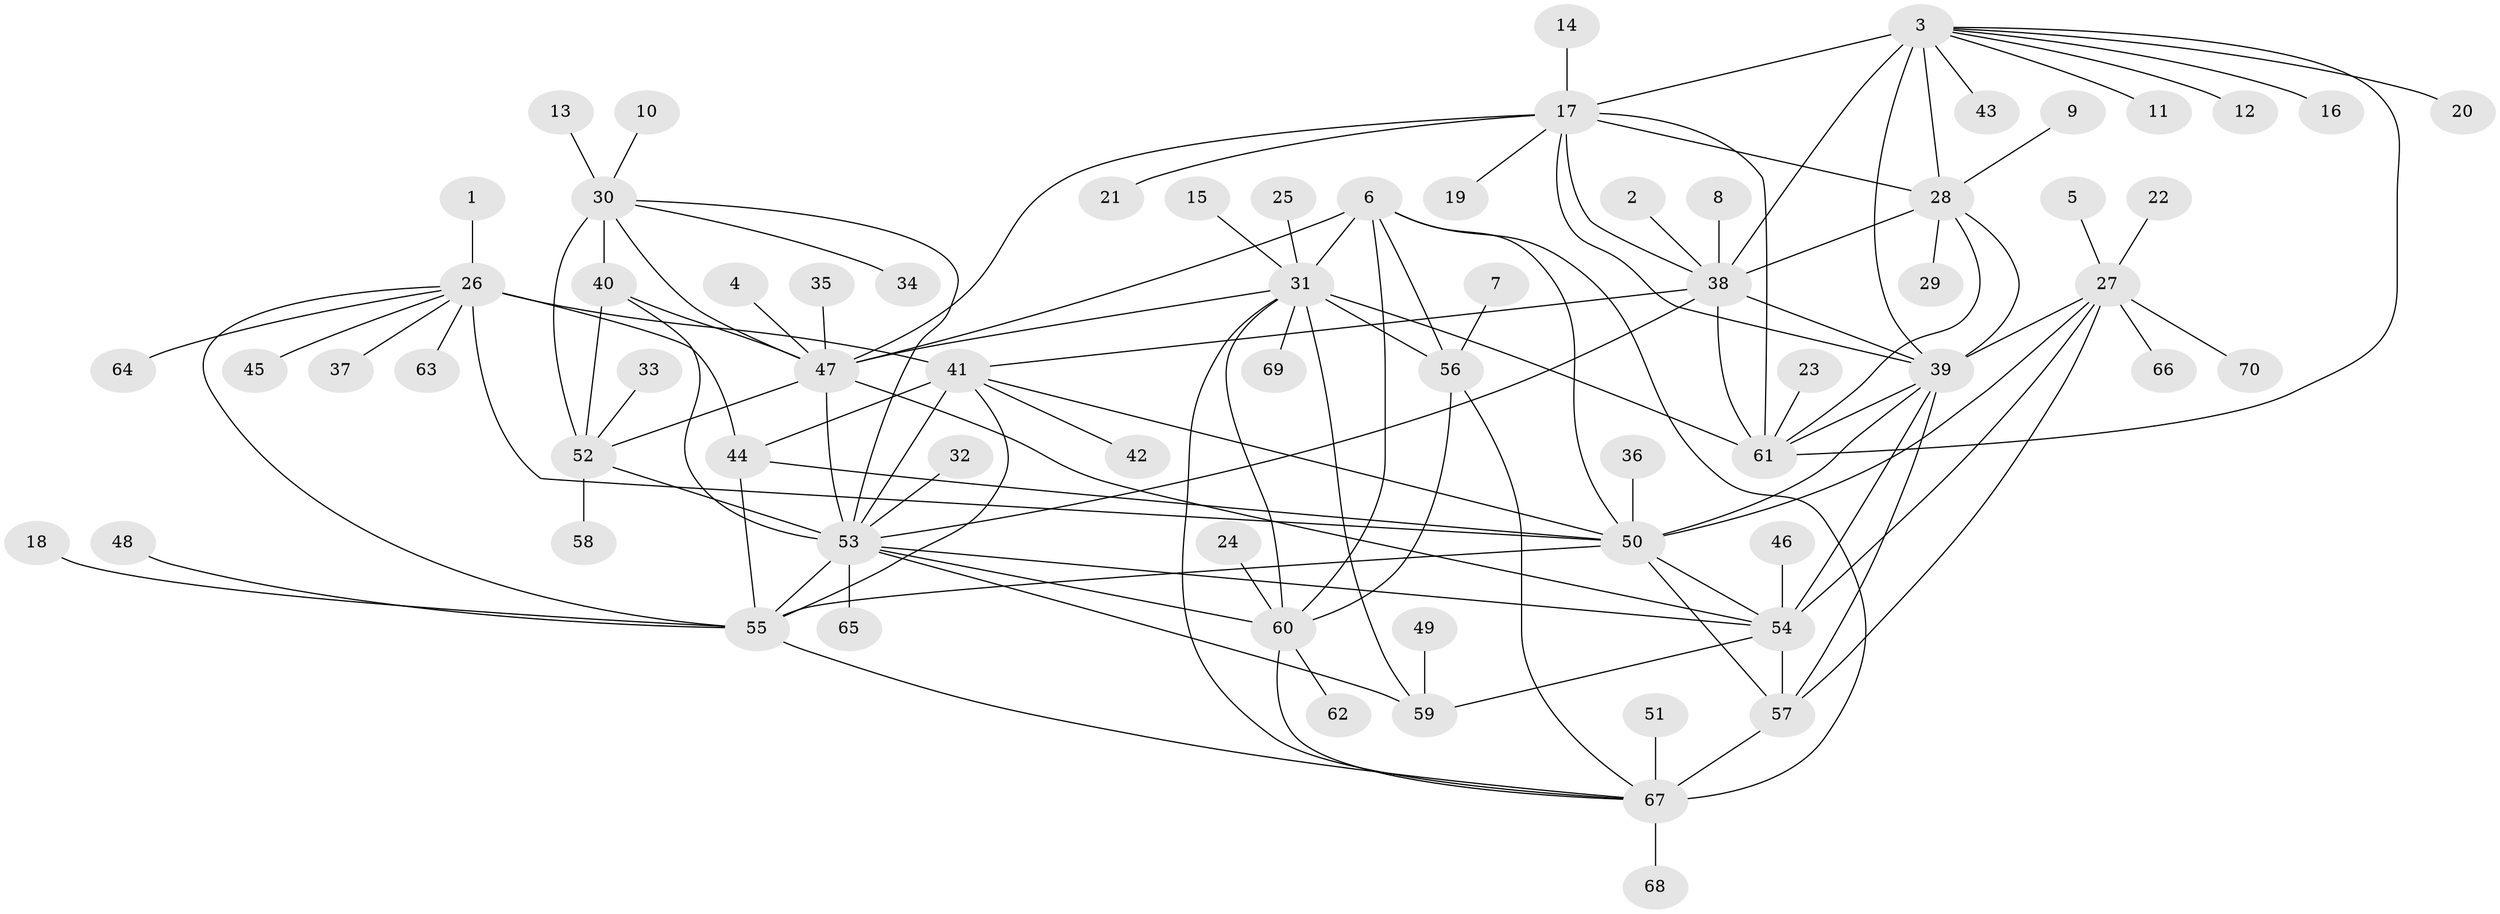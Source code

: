 // original degree distribution, {9: 0.03571428571428571, 10: 0.05714285714285714, 11: 0.02857142857142857, 8: 0.03571428571428571, 12: 0.02142857142857143, 13: 0.007142857142857143, 7: 0.05, 14: 0.014285714285714285, 1: 0.65, 3: 0.02857142857142857, 2: 0.07142857142857142}
// Generated by graph-tools (version 1.1) at 2025/26/03/09/25 03:26:43]
// undirected, 70 vertices, 117 edges
graph export_dot {
graph [start="1"]
  node [color=gray90,style=filled];
  1;
  2;
  3;
  4;
  5;
  6;
  7;
  8;
  9;
  10;
  11;
  12;
  13;
  14;
  15;
  16;
  17;
  18;
  19;
  20;
  21;
  22;
  23;
  24;
  25;
  26;
  27;
  28;
  29;
  30;
  31;
  32;
  33;
  34;
  35;
  36;
  37;
  38;
  39;
  40;
  41;
  42;
  43;
  44;
  45;
  46;
  47;
  48;
  49;
  50;
  51;
  52;
  53;
  54;
  55;
  56;
  57;
  58;
  59;
  60;
  61;
  62;
  63;
  64;
  65;
  66;
  67;
  68;
  69;
  70;
  1 -- 26 [weight=1.0];
  2 -- 38 [weight=1.0];
  3 -- 11 [weight=1.0];
  3 -- 12 [weight=1.0];
  3 -- 16 [weight=1.0];
  3 -- 17 [weight=2.0];
  3 -- 20 [weight=1.0];
  3 -- 28 [weight=2.0];
  3 -- 38 [weight=2.0];
  3 -- 39 [weight=2.0];
  3 -- 43 [weight=1.0];
  3 -- 61 [weight=2.0];
  4 -- 47 [weight=1.0];
  5 -- 27 [weight=1.0];
  6 -- 31 [weight=3.0];
  6 -- 47 [weight=1.0];
  6 -- 50 [weight=1.0];
  6 -- 56 [weight=3.0];
  6 -- 60 [weight=3.0];
  6 -- 67 [weight=3.0];
  7 -- 56 [weight=1.0];
  8 -- 38 [weight=1.0];
  9 -- 28 [weight=1.0];
  10 -- 30 [weight=1.0];
  13 -- 30 [weight=1.0];
  14 -- 17 [weight=1.0];
  15 -- 31 [weight=1.0];
  17 -- 19 [weight=1.0];
  17 -- 21 [weight=1.0];
  17 -- 28 [weight=1.0];
  17 -- 38 [weight=1.0];
  17 -- 39 [weight=1.0];
  17 -- 47 [weight=1.0];
  17 -- 61 [weight=1.0];
  18 -- 55 [weight=1.0];
  22 -- 27 [weight=1.0];
  23 -- 61 [weight=1.0];
  24 -- 60 [weight=1.0];
  25 -- 31 [weight=1.0];
  26 -- 37 [weight=1.0];
  26 -- 41 [weight=4.0];
  26 -- 44 [weight=2.0];
  26 -- 45 [weight=1.0];
  26 -- 50 [weight=2.0];
  26 -- 55 [weight=2.0];
  26 -- 63 [weight=1.0];
  26 -- 64 [weight=1.0];
  27 -- 39 [weight=1.0];
  27 -- 50 [weight=1.0];
  27 -- 54 [weight=2.0];
  27 -- 57 [weight=2.0];
  27 -- 66 [weight=1.0];
  27 -- 70 [weight=1.0];
  28 -- 29 [weight=1.0];
  28 -- 38 [weight=1.0];
  28 -- 39 [weight=1.0];
  28 -- 61 [weight=1.0];
  30 -- 34 [weight=1.0];
  30 -- 40 [weight=2.0];
  30 -- 47 [weight=2.0];
  30 -- 52 [weight=4.0];
  30 -- 53 [weight=2.0];
  31 -- 47 [weight=1.0];
  31 -- 56 [weight=1.0];
  31 -- 59 [weight=1.0];
  31 -- 60 [weight=1.0];
  31 -- 61 [weight=1.0];
  31 -- 67 [weight=1.0];
  31 -- 69 [weight=1.0];
  32 -- 53 [weight=1.0];
  33 -- 52 [weight=1.0];
  35 -- 47 [weight=1.0];
  36 -- 50 [weight=1.0];
  38 -- 39 [weight=1.0];
  38 -- 41 [weight=1.0];
  38 -- 53 [weight=1.0];
  38 -- 61 [weight=1.0];
  39 -- 50 [weight=2.0];
  39 -- 54 [weight=2.0];
  39 -- 57 [weight=2.0];
  39 -- 61 [weight=1.0];
  40 -- 47 [weight=1.0];
  40 -- 52 [weight=2.0];
  40 -- 53 [weight=1.0];
  41 -- 42 [weight=1.0];
  41 -- 44 [weight=2.0];
  41 -- 50 [weight=2.0];
  41 -- 53 [weight=1.0];
  41 -- 55 [weight=2.0];
  44 -- 50 [weight=1.0];
  44 -- 55 [weight=1.0];
  46 -- 54 [weight=1.0];
  47 -- 52 [weight=2.0];
  47 -- 53 [weight=1.0];
  47 -- 54 [weight=1.0];
  48 -- 55 [weight=1.0];
  49 -- 59 [weight=1.0];
  50 -- 54 [weight=2.0];
  50 -- 55 [weight=1.0];
  50 -- 57 [weight=2.0];
  51 -- 67 [weight=1.0];
  52 -- 53 [weight=2.0];
  52 -- 58 [weight=1.0];
  53 -- 54 [weight=1.0];
  53 -- 55 [weight=1.0];
  53 -- 59 [weight=1.0];
  53 -- 60 [weight=1.0];
  53 -- 65 [weight=1.0];
  54 -- 57 [weight=4.0];
  54 -- 59 [weight=1.0];
  55 -- 67 [weight=1.0];
  56 -- 60 [weight=1.0];
  56 -- 67 [weight=1.0];
  57 -- 67 [weight=1.0];
  60 -- 62 [weight=1.0];
  60 -- 67 [weight=1.0];
  67 -- 68 [weight=1.0];
}
